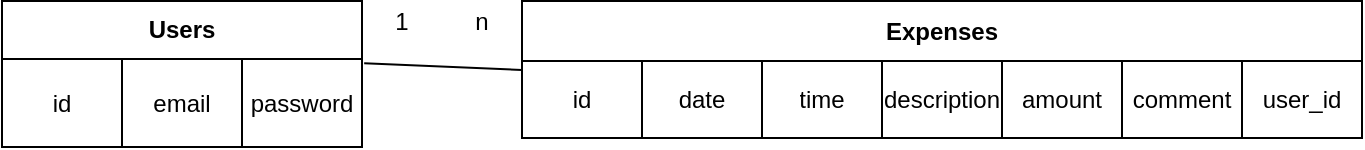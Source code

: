<mxfile version="14.7.6" type="device"><diagram id="R2lEEEUBdFMjLlhIrx00" name="Page-1"><mxGraphModel dx="1182" dy="702" grid="1" gridSize="10" guides="1" tooltips="1" connect="1" arrows="1" fold="1" page="1" pageScale="1" pageWidth="850" pageHeight="1100" math="0" shadow="0" extFonts="Permanent Marker^https://fonts.googleapis.com/css?family=Permanent+Marker"><root><mxCell id="0"/><mxCell id="1" parent="0"/><mxCell id="a5IQ44QoLRMhTab01S7h-1" value="Users" style="shape=table;html=1;whiteSpace=wrap;startSize=29;container=1;collapsible=0;childLayout=tableLayout;fontStyle=1;align=center;" vertex="1" parent="1"><mxGeometry x="80" y="161.5" width="180" height="73" as="geometry"/></mxCell><mxCell id="a5IQ44QoLRMhTab01S7h-2" value="" style="shape=partialRectangle;html=1;whiteSpace=wrap;collapsible=0;dropTarget=0;pointerEvents=0;fillColor=none;top=0;left=0;bottom=0;right=0;points=[[0,0.5],[1,0.5]];portConstraint=eastwest;" vertex="1" parent="a5IQ44QoLRMhTab01S7h-1"><mxGeometry y="29" width="180" height="44" as="geometry"/></mxCell><mxCell id="a5IQ44QoLRMhTab01S7h-3" value="id" style="shape=partialRectangle;html=1;whiteSpace=wrap;connectable=0;fillColor=none;top=0;left=0;bottom=0;right=0;overflow=hidden;" vertex="1" parent="a5IQ44QoLRMhTab01S7h-2"><mxGeometry width="60" height="44" as="geometry"/></mxCell><mxCell id="a5IQ44QoLRMhTab01S7h-4" value="email" style="shape=partialRectangle;html=1;whiteSpace=wrap;connectable=0;fillColor=none;top=0;left=0;bottom=0;right=0;overflow=hidden;" vertex="1" parent="a5IQ44QoLRMhTab01S7h-2"><mxGeometry x="60" width="60" height="44" as="geometry"/></mxCell><mxCell id="a5IQ44QoLRMhTab01S7h-5" value="password" style="shape=partialRectangle;html=1;whiteSpace=wrap;connectable=0;fillColor=none;top=0;left=0;bottom=0;right=0;overflow=hidden;" vertex="1" parent="a5IQ44QoLRMhTab01S7h-2"><mxGeometry x="120" width="60" height="44" as="geometry"/></mxCell><mxCell id="a5IQ44QoLRMhTab01S7h-18" value="&lt;div&gt;Expenses&lt;/div&gt;" style="shape=table;html=1;whiteSpace=wrap;startSize=30;container=1;collapsible=0;childLayout=tableLayout;fontStyle=1;align=center;" vertex="1" parent="1"><mxGeometry x="340" y="161.5" width="420" height="68.5" as="geometry"/></mxCell><mxCell id="a5IQ44QoLRMhTab01S7h-37" style="shape=partialRectangle;html=1;whiteSpace=wrap;collapsible=0;dropTarget=0;pointerEvents=0;fillColor=none;top=0;left=0;bottom=0;right=0;points=[[0,0.5],[1,0.5]];portConstraint=eastwest;" vertex="1" parent="a5IQ44QoLRMhTab01S7h-18"><mxGeometry y="30" width="420" height="39" as="geometry"/></mxCell><mxCell id="a5IQ44QoLRMhTab01S7h-38" value="id" style="shape=partialRectangle;html=1;whiteSpace=wrap;connectable=0;fillColor=none;top=0;left=0;bottom=0;right=0;overflow=hidden;" vertex="1" parent="a5IQ44QoLRMhTab01S7h-37"><mxGeometry width="60" height="39" as="geometry"/></mxCell><mxCell id="a5IQ44QoLRMhTab01S7h-39" value="date" style="shape=partialRectangle;html=1;whiteSpace=wrap;connectable=0;fillColor=none;top=0;left=0;bottom=0;right=0;overflow=hidden;" vertex="1" parent="a5IQ44QoLRMhTab01S7h-37"><mxGeometry x="60" width="60" height="39" as="geometry"/></mxCell><mxCell id="a5IQ44QoLRMhTab01S7h-40" value="time" style="shape=partialRectangle;html=1;whiteSpace=wrap;connectable=0;fillColor=none;top=0;left=0;bottom=0;right=0;overflow=hidden;" vertex="1" parent="a5IQ44QoLRMhTab01S7h-37"><mxGeometry x="120" width="60" height="39" as="geometry"/></mxCell><mxCell id="a5IQ44QoLRMhTab01S7h-45" value="description" style="shape=partialRectangle;html=1;whiteSpace=wrap;connectable=0;fillColor=none;top=0;left=0;bottom=0;right=0;overflow=hidden;" vertex="1" parent="a5IQ44QoLRMhTab01S7h-37"><mxGeometry x="180" width="60" height="39" as="geometry"/></mxCell><mxCell id="a5IQ44QoLRMhTab01S7h-46" value="amount" style="shape=partialRectangle;html=1;whiteSpace=wrap;connectable=0;fillColor=none;top=0;left=0;bottom=0;right=0;overflow=hidden;" vertex="1" parent="a5IQ44QoLRMhTab01S7h-37"><mxGeometry x="240" width="60" height="39" as="geometry"/></mxCell><mxCell id="a5IQ44QoLRMhTab01S7h-47" value="comment" style="shape=partialRectangle;html=1;whiteSpace=wrap;connectable=0;fillColor=none;top=0;left=0;bottom=0;right=0;overflow=hidden;" vertex="1" parent="a5IQ44QoLRMhTab01S7h-37"><mxGeometry x="300" width="60" height="39" as="geometry"/></mxCell><mxCell id="a5IQ44QoLRMhTab01S7h-62" value="user_id" style="shape=partialRectangle;html=1;whiteSpace=wrap;connectable=0;fillColor=none;top=0;left=0;bottom=0;right=0;overflow=hidden;" vertex="1" parent="a5IQ44QoLRMhTab01S7h-37"><mxGeometry x="360" width="60" height="39" as="geometry"/></mxCell><mxCell id="a5IQ44QoLRMhTab01S7h-63" value="" style="endArrow=none;html=1;exitX=1.006;exitY=0.047;exitDx=0;exitDy=0;exitPerimeter=0;" edge="1" parent="1" source="a5IQ44QoLRMhTab01S7h-2"><mxGeometry width="50" height="50" relative="1" as="geometry"><mxPoint x="400" y="390" as="sourcePoint"/><mxPoint x="340" y="196" as="targetPoint"/></mxGeometry></mxCell><mxCell id="a5IQ44QoLRMhTab01S7h-64" value="1" style="text;html=1;strokeColor=none;fillColor=none;align=center;verticalAlign=middle;whiteSpace=wrap;rounded=0;" vertex="1" parent="1"><mxGeometry x="270" y="162" width="20" height="20" as="geometry"/></mxCell><mxCell id="a5IQ44QoLRMhTab01S7h-65" value="n" style="text;html=1;strokeColor=none;fillColor=none;align=center;verticalAlign=middle;whiteSpace=wrap;rounded=0;" vertex="1" parent="1"><mxGeometry x="310" y="162" width="20" height="20" as="geometry"/></mxCell></root></mxGraphModel></diagram></mxfile>